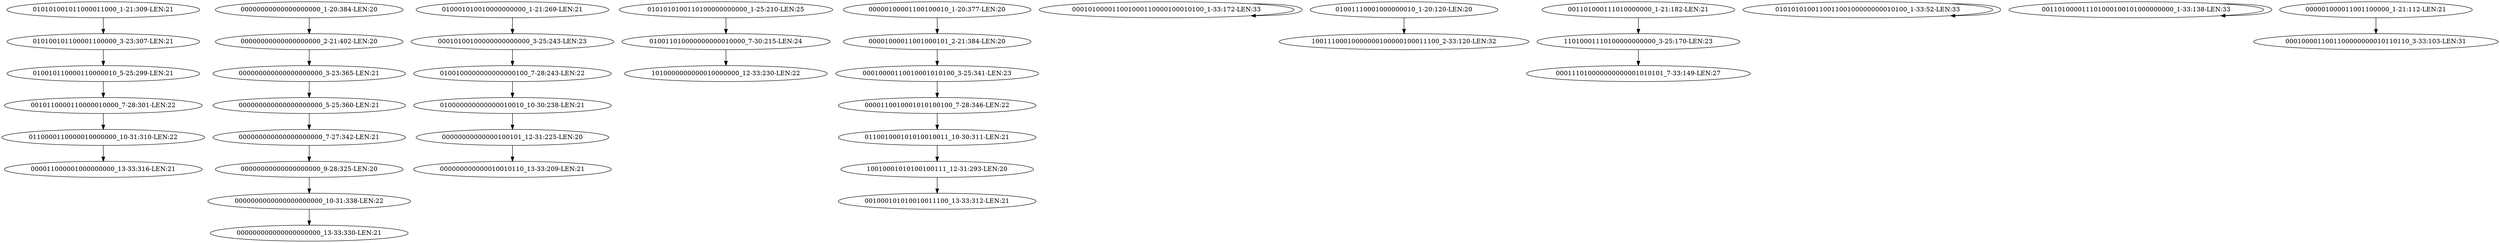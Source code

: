 digraph G {
    "0010110000110000010000_7-28:301-LEN:22" -> "0110000110000010000000_10-31:310-LEN:22";
    "00000000000000000000_2-21:402-LEN:20" -> "000000000000000000000_3-23:365-LEN:21";
    "010001010010000000000_1-21:269-LEN:21" -> "00010100100000000000000_3-25:243-LEN:23";
    "0101010100110100000000000_1-25:210-LEN:25" -> "010011010000000000010000_7-30:215-LEN:24";
    "10010001010100100111_12-31:293-LEN:20" -> "001000101010010011100_13-33:312-LEN:21";
    "000101000011001000110000100010100_1-33:172-LEN:33" -> "000101000011001000110000100010100_1-33:172-LEN:33";
    "00000000000000100101_12-31:225-LEN:20" -> "000000000000010010110_13-33:209-LEN:21";
    "01001110001000000010_1-20:120-LEN:20" -> "10011100010000000100000100011100_2-33:120-LEN:32";
    "11010001110100000000000_3-25:170-LEN:23" -> "000111010000000000001010101_7-33:149-LEN:27";
    "010100101100001100000_3-23:307-LEN:21" -> "010010110000110000010_5-25:299-LEN:21";
    "010000000000000010010_10-30:238-LEN:21" -> "00000000000000100101_12-31:225-LEN:20";
    "00000000000000000000_9-28:325-LEN:20" -> "0000000000000000000000_10-31:338-LEN:22";
    "00010000110010001010100_3-25:341-LEN:23" -> "0000110010001010100100_7-28:346-LEN:22";
    "000000000000000000000_3-23:365-LEN:21" -> "000000000000000000000_5-25:360-LEN:21";
    "011001000101010010011_10-30:311-LEN:21" -> "10010001010100100111_12-31:293-LEN:20";
    "010101010011001100100000000010100_1-33:52-LEN:33" -> "010101010011001100100000000010100_1-33:52-LEN:33";
    "001101000011101000100101000000000_1-33:138-LEN:33" -> "001101000011101000100101000000000_1-33:138-LEN:33";
    "000000000000000000000_7-27:342-LEN:21" -> "00000000000000000000_9-28:325-LEN:20";
    "0000000000000000000000_10-31:338-LEN:22" -> "000000000000000000000_13-33:330-LEN:21";
    "000001000011001100000_1-21:112-LEN:21" -> "0001000011001100000000010110110_3-33:103-LEN:31";
    "00010100100000000000000_3-25:243-LEN:23" -> "0100100000000000000100_7-28:243-LEN:22";
    "010010110000110000010_5-25:299-LEN:21" -> "0010110000110000010000_7-28:301-LEN:22";
    "010101001011000011000_1-21:309-LEN:21" -> "010100101100001100000_3-23:307-LEN:21";
    "00000100001100100010_1-20:377-LEN:20" -> "00001000011001000101_2-21:384-LEN:20";
    "0110000110000010000000_10-31:310-LEN:22" -> "000011000001000000000_13-33:316-LEN:21";
    "0000110010001010100100_7-28:346-LEN:22" -> "011001000101010010011_10-30:311-LEN:21";
    "00001000011001000101_2-21:384-LEN:20" -> "00010000110010001010100_3-25:341-LEN:23";
    "000000000000000000000_5-25:360-LEN:21" -> "000000000000000000000_7-27:342-LEN:21";
    "010011010000000000010000_7-30:215-LEN:24" -> "1010000000000010000000_12-33:230-LEN:22";
    "00000000000000000000_1-20:384-LEN:20" -> "00000000000000000000_2-21:402-LEN:20";
    "001101000111010000000_1-21:182-LEN:21" -> "11010001110100000000000_3-25:170-LEN:23";
    "0100100000000000000100_7-28:243-LEN:22" -> "010000000000000010010_10-30:238-LEN:21";
}
